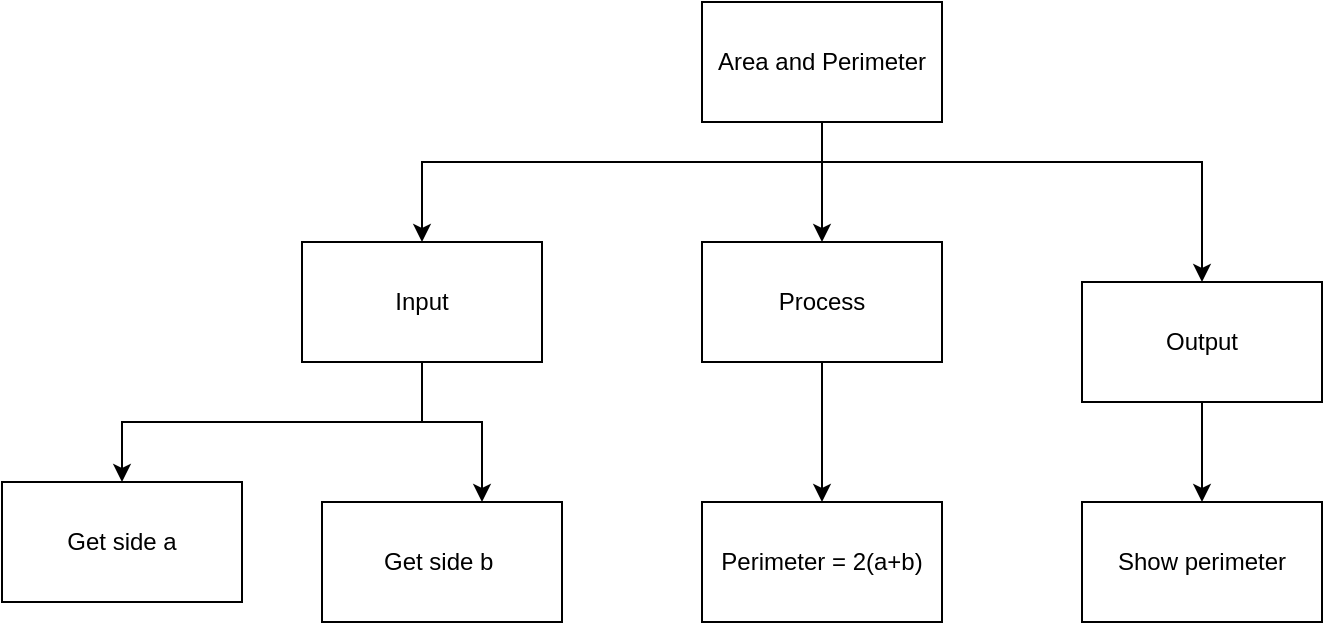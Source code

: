 <mxfile>
    <diagram id="pBK1guH4bu_zmOCUXD5L" name="Top Down">
        <mxGraphModel dx="1661" dy="512" grid="1" gridSize="10" guides="1" tooltips="1" connect="1" arrows="1" fold="1" page="1" pageScale="1" pageWidth="827" pageHeight="1169" math="0" shadow="0">
            <root>
                <mxCell id="0"/>
                <mxCell id="1" parent="0"/>
                <mxCell id="kIHPj6zRgX1InL4mbEAz-5" style="edgeStyle=none;html=1;entryX=0.5;entryY=0;entryDx=0;entryDy=0;" parent="1" source="kIHPj6zRgX1InL4mbEAz-1" target="kIHPj6zRgX1InL4mbEAz-2" edge="1">
                    <mxGeometry relative="1" as="geometry"/>
                </mxCell>
                <mxCell id="kIHPj6zRgX1InL4mbEAz-6" style="edgeStyle=orthogonalEdgeStyle;html=1;rounded=0;" parent="1" source="kIHPj6zRgX1InL4mbEAz-1" target="kIHPj6zRgX1InL4mbEAz-3" edge="1">
                    <mxGeometry relative="1" as="geometry">
                        <Array as="points">
                            <mxPoint x="330" y="160"/>
                            <mxPoint x="130" y="160"/>
                        </Array>
                    </mxGeometry>
                </mxCell>
                <mxCell id="kIHPj6zRgX1InL4mbEAz-7" style="edgeStyle=orthogonalEdgeStyle;rounded=0;html=1;" parent="1" source="kIHPj6zRgX1InL4mbEAz-1" target="kIHPj6zRgX1InL4mbEAz-4" edge="1">
                    <mxGeometry relative="1" as="geometry">
                        <Array as="points">
                            <mxPoint x="330" y="160"/>
                            <mxPoint x="520" y="160"/>
                        </Array>
                    </mxGeometry>
                </mxCell>
                <mxCell id="kIHPj6zRgX1InL4mbEAz-1" value="Area and Perimeter" style="rounded=0;whiteSpace=wrap;html=1;" parent="1" vertex="1">
                    <mxGeometry x="270" y="80" width="120" height="60" as="geometry"/>
                </mxCell>
                <mxCell id="kIHPj6zRgX1InL4mbEAz-14" style="edgeStyle=orthogonalEdgeStyle;rounded=0;html=1;" parent="1" source="kIHPj6zRgX1InL4mbEAz-2" target="kIHPj6zRgX1InL4mbEAz-12" edge="1">
                    <mxGeometry relative="1" as="geometry"/>
                </mxCell>
                <mxCell id="kIHPj6zRgX1InL4mbEAz-2" value="Process" style="rounded=0;whiteSpace=wrap;html=1;" parent="1" vertex="1">
                    <mxGeometry x="270" y="200" width="120" height="60" as="geometry"/>
                </mxCell>
                <mxCell id="kIHPj6zRgX1InL4mbEAz-10" style="edgeStyle=orthogonalEdgeStyle;rounded=0;html=1;" parent="1" source="kIHPj6zRgX1InL4mbEAz-3" target="kIHPj6zRgX1InL4mbEAz-8" edge="1">
                    <mxGeometry relative="1" as="geometry">
                        <Array as="points">
                            <mxPoint x="130" y="290"/>
                            <mxPoint x="160" y="290"/>
                        </Array>
                    </mxGeometry>
                </mxCell>
                <mxCell id="kIHPj6zRgX1InL4mbEAz-11" style="edgeStyle=orthogonalEdgeStyle;rounded=0;html=1;" parent="1" source="kIHPj6zRgX1InL4mbEAz-3" target="kIHPj6zRgX1InL4mbEAz-9" edge="1">
                    <mxGeometry relative="1" as="geometry">
                        <Array as="points">
                            <mxPoint x="130" y="290"/>
                            <mxPoint x="-20" y="290"/>
                        </Array>
                    </mxGeometry>
                </mxCell>
                <mxCell id="kIHPj6zRgX1InL4mbEAz-3" value="Input" style="rounded=0;whiteSpace=wrap;html=1;" parent="1" vertex="1">
                    <mxGeometry x="70" y="200" width="120" height="60" as="geometry"/>
                </mxCell>
                <mxCell id="kIHPj6zRgX1InL4mbEAz-18" style="edgeStyle=orthogonalEdgeStyle;rounded=0;html=1;" parent="1" source="kIHPj6zRgX1InL4mbEAz-4" target="kIHPj6zRgX1InL4mbEAz-16" edge="1">
                    <mxGeometry relative="1" as="geometry"/>
                </mxCell>
                <mxCell id="kIHPj6zRgX1InL4mbEAz-4" value="Output" style="rounded=0;whiteSpace=wrap;html=1;" parent="1" vertex="1">
                    <mxGeometry x="460" y="220" width="120" height="60" as="geometry"/>
                </mxCell>
                <mxCell id="kIHPj6zRgX1InL4mbEAz-8" value="Get side b&amp;nbsp;" style="rounded=0;whiteSpace=wrap;html=1;" parent="1" vertex="1">
                    <mxGeometry x="80" y="330" width="120" height="60" as="geometry"/>
                </mxCell>
                <mxCell id="kIHPj6zRgX1InL4mbEAz-9" value="Get side a" style="rounded=0;whiteSpace=wrap;html=1;" parent="1" vertex="1">
                    <mxGeometry x="-80" y="320" width="120" height="60" as="geometry"/>
                </mxCell>
                <mxCell id="kIHPj6zRgX1InL4mbEAz-12" value="Perimeter = 2(a+b)" style="rounded=0;whiteSpace=wrap;html=1;" parent="1" vertex="1">
                    <mxGeometry x="270" y="330" width="120" height="60" as="geometry"/>
                </mxCell>
                <mxCell id="kIHPj6zRgX1InL4mbEAz-16" value="Show perimeter" style="rounded=0;whiteSpace=wrap;html=1;" parent="1" vertex="1">
                    <mxGeometry x="460" y="330" width="120" height="60" as="geometry"/>
                </mxCell>
            </root>
        </mxGraphModel>
    </diagram>
</mxfile>